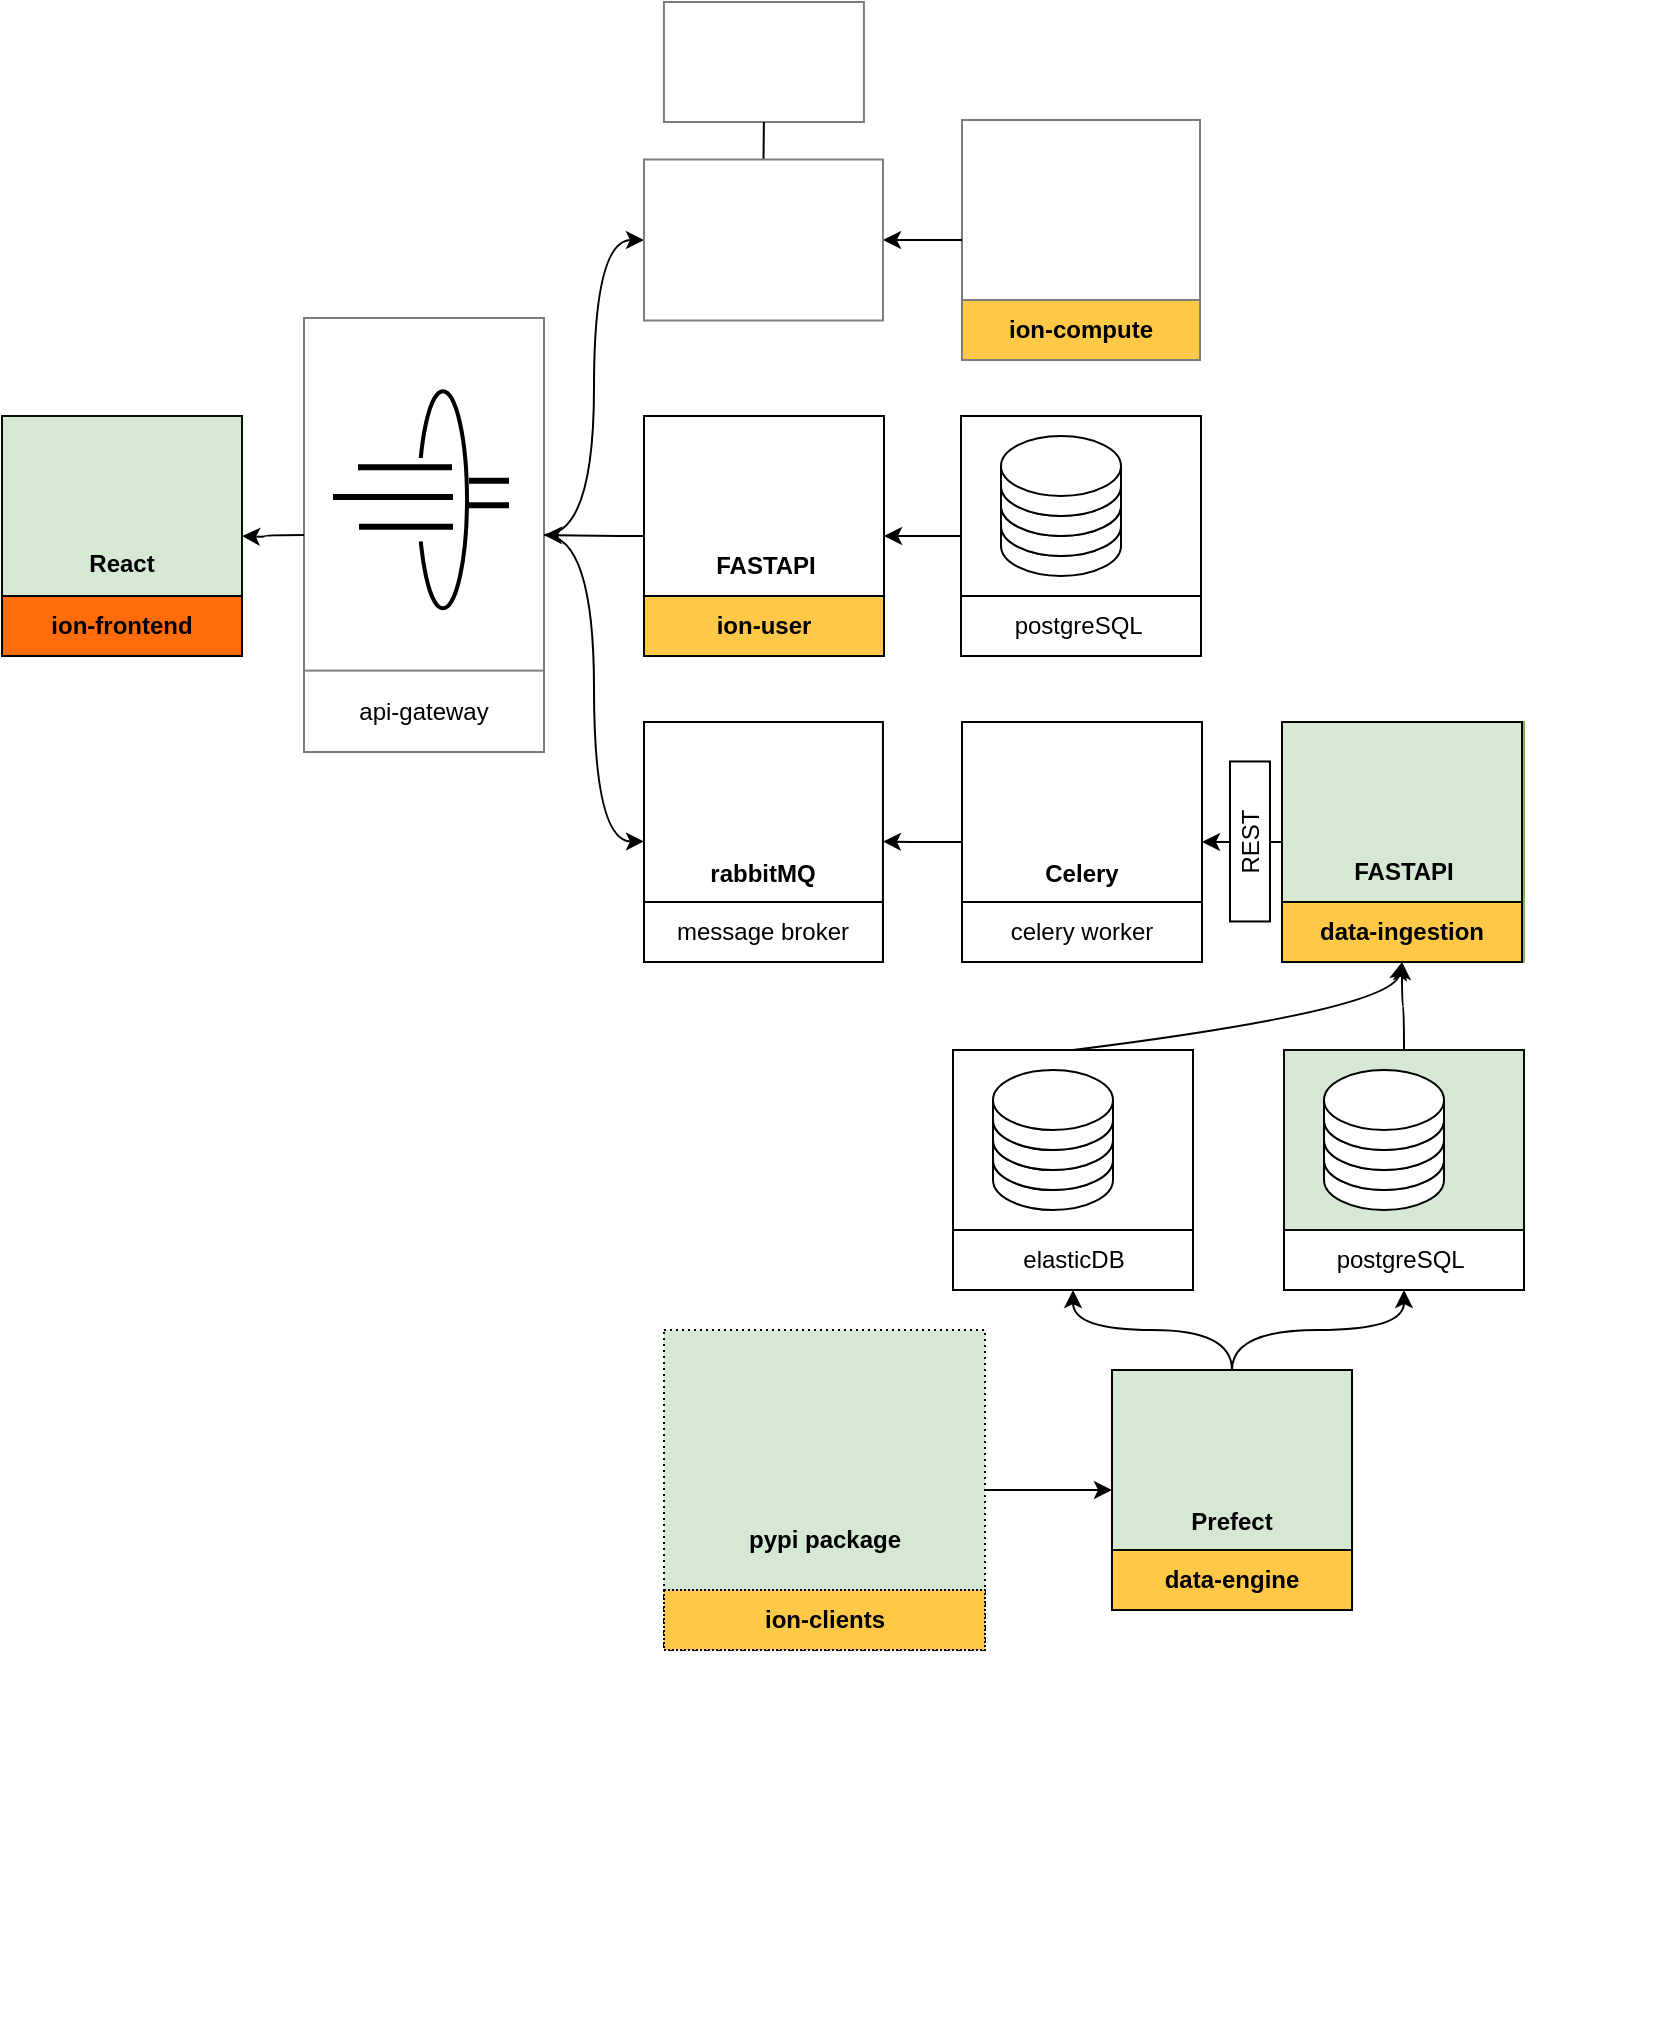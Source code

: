 <mxfile version="21.2.9" type="device">
  <diagram id="ExhYxQzAcuOy9JHTL2ED" name="Page-1">
    <mxGraphModel dx="-1418" dy="492" grid="1" gridSize="10" guides="1" tooltips="1" connect="1" arrows="1" fold="1" page="1" pageScale="1" pageWidth="827" pageHeight="1169" math="0" shadow="0">
      <root>
        <mxCell id="0" />
        <mxCell id="1" parent="0" />
        <mxCell id="OmosYfTVODoG8E0LfseY-16" style="edgeStyle=orthogonalEdgeStyle;curved=1;orthogonalLoop=1;jettySize=auto;html=1;exitX=0;exitY=0.5;exitDx=0;exitDy=0;entryX=1;entryY=0.5;entryDx=0;entryDy=0;" parent="1" source="-zPoC6QKQFAVpqKAOt8C-109" target="-zPoC6QKQFAVpqKAOt8C-84" edge="1">
          <mxGeometry relative="1" as="geometry" />
        </mxCell>
        <mxCell id="a53ZNoNg1YWxC0AJf83k-15" value="" style="group" parent="1" vertex="1" connectable="0">
          <mxGeometry x="2998.5" y="367" width="120" height="120" as="geometry" />
        </mxCell>
        <mxCell id="a53ZNoNg1YWxC0AJf83k-16" value="" style="whiteSpace=wrap;html=1;aspect=fixed;strokeColor=#000000;" parent="a53ZNoNg1YWxC0AJf83k-15" vertex="1">
          <mxGeometry width="120" height="120" as="geometry" />
        </mxCell>
        <mxCell id="a53ZNoNg1YWxC0AJf83k-17" value="" style="rounded=0;whiteSpace=wrap;html=1;strokeColor=#000000;" parent="a53ZNoNg1YWxC0AJf83k-15" vertex="1">
          <mxGeometry width="120" height="90" as="geometry" />
        </mxCell>
        <mxCell id="a53ZNoNg1YWxC0AJf83k-18" value="" style="shape=cylinder3;whiteSpace=wrap;html=1;boundedLbl=1;backgroundOutline=1;size=15;" parent="a53ZNoNg1YWxC0AJf83k-15" vertex="1">
          <mxGeometry x="20" y="40" width="60" height="40" as="geometry" />
        </mxCell>
        <mxCell id="a53ZNoNg1YWxC0AJf83k-19" value="" style="shape=cylinder3;whiteSpace=wrap;html=1;boundedLbl=1;backgroundOutline=1;size=15;" parent="a53ZNoNg1YWxC0AJf83k-15" vertex="1">
          <mxGeometry x="20" y="30" width="60" height="40" as="geometry" />
        </mxCell>
        <mxCell id="a53ZNoNg1YWxC0AJf83k-20" value="" style="shape=cylinder3;whiteSpace=wrap;html=1;boundedLbl=1;backgroundOutline=1;size=15;" parent="a53ZNoNg1YWxC0AJf83k-15" vertex="1">
          <mxGeometry x="20" y="20" width="60" height="40" as="geometry" />
        </mxCell>
        <mxCell id="a53ZNoNg1YWxC0AJf83k-21" value="" style="shape=cylinder3;whiteSpace=wrap;html=1;boundedLbl=1;backgroundOutline=1;size=15;" parent="a53ZNoNg1YWxC0AJf83k-15" vertex="1">
          <mxGeometry x="20" y="10" width="60" height="40" as="geometry" />
        </mxCell>
        <mxCell id="a53ZNoNg1YWxC0AJf83k-22" value="" style="shape=image;verticalLabelPosition=bottom;labelBackgroundColor=default;verticalAlign=top;aspect=fixed;imageAspect=0;image=https://upload.wikimedia.org/wikipedia/commons/2/29/Postgresql_elephant.svg;" parent="a53ZNoNg1YWxC0AJf83k-15" vertex="1">
          <mxGeometry x="56.5" y="35" width="48.46" height="50" as="geometry" />
        </mxCell>
        <mxCell id="a53ZNoNg1YWxC0AJf83k-23" value="&lt;span style=&quot;font-weight: normal;&quot;&gt;postgreSQL&amp;nbsp;&lt;/span&gt;" style="text;html=1;strokeColor=none;fillColor=none;align=center;verticalAlign=middle;whiteSpace=wrap;rounded=0;fontStyle=1" parent="a53ZNoNg1YWxC0AJf83k-15" vertex="1">
          <mxGeometry y="90" width="120" height="30" as="geometry" />
        </mxCell>
        <mxCell id="a53ZNoNg1YWxC0AJf83k-24" value="" style="shape=image;verticalLabelPosition=bottom;labelBackgroundColor=default;verticalAlign=top;aspect=fixed;imageAspect=0;image=https://cdn.thenewstack.io/media/2014/04/homepage-docker-logo.png;" parent="a53ZNoNg1YWxC0AJf83k-15" vertex="1">
          <mxGeometry x="86.5" y="3" width="30.5" height="25.24" as="geometry" />
        </mxCell>
        <mxCell id="-zPoC6QKQFAVpqKAOt8C-34" value="" style="group;fillColor=#d5e8d4;strokeColor=#090D07;" parent="1" vertex="1" connectable="0">
          <mxGeometry x="2519" y="367" width="120" height="120" as="geometry" />
        </mxCell>
        <mxCell id="-zPoC6QKQFAVpqKAOt8C-36" value="&lt;b&gt;React&lt;/b&gt;" style="text;html=1;strokeColor=none;fillColor=none;align=center;verticalAlign=middle;whiteSpace=wrap;rounded=0;container=0;" parent="-zPoC6QKQFAVpqKAOt8C-34" vertex="1">
          <mxGeometry y="59" width="120" height="30" as="geometry" />
        </mxCell>
        <mxCell id="-zPoC6QKQFAVpqKAOt8C-37" value="&lt;b&gt;ion-frontend&lt;/b&gt;" style="rounded=0;whiteSpace=wrap;html=1;strokeColor=#000000;container=0;fillColor=#FF6C0A;" parent="-zPoC6QKQFAVpqKAOt8C-34" vertex="1">
          <mxGeometry y="90" width="120" height="30" as="geometry" />
        </mxCell>
        <mxCell id="-zPoC6QKQFAVpqKAOt8C-38" value="" style="shape=image;verticalLabelPosition=bottom;labelBackgroundColor=default;verticalAlign=top;aspect=fixed;imageAspect=0;image=https://upload.wikimedia.org/wikipedia/commons/thumb/a/a7/React-icon.svg/2300px-React-icon.svg.png;container=0;" parent="-zPoC6QKQFAVpqKAOt8C-34" vertex="1">
          <mxGeometry x="33" y="17" width="53.02" height="46.08" as="geometry" />
        </mxCell>
        <mxCell id="-zPoC6QKQFAVpqKAOt8C-39" value="" style="shape=image;verticalLabelPosition=bottom;labelBackgroundColor=default;verticalAlign=top;aspect=fixed;imageAspect=0;image=https://cdn.thenewstack.io/media/2014/04/homepage-docker-logo.png;" parent="-zPoC6QKQFAVpqKAOt8C-34" vertex="1">
          <mxGeometry x="86.5" y="3" width="30.5" height="25.24" as="geometry" />
        </mxCell>
        <mxCell id="-zPoC6QKQFAVpqKAOt8C-41" value="" style="group;fontStyle=1" parent="1" vertex="1" connectable="0">
          <mxGeometry x="2670" y="318" width="120" height="217" as="geometry" />
        </mxCell>
        <mxCell id="-zPoC6QKQFAVpqKAOt8C-42" value="" style="rounded=0;whiteSpace=wrap;html=1;strokeColor=#7D7D7D;" parent="-zPoC6QKQFAVpqKAOt8C-41" vertex="1">
          <mxGeometry width="120" height="217" as="geometry" />
        </mxCell>
        <mxCell id="-zPoC6QKQFAVpqKAOt8C-43" value="" style="group" parent="-zPoC6QKQFAVpqKAOt8C-41" vertex="1" connectable="0">
          <mxGeometry x="14.5" y="36.619" width="88" height="108.5" as="geometry" />
        </mxCell>
        <mxCell id="-zPoC6QKQFAVpqKAOt8C-44" value="" style="ellipse;whiteSpace=wrap;html=1;strokeColor=#000000;strokeWidth=2;" parent="-zPoC6QKQFAVpqKAOt8C-43" vertex="1">
          <mxGeometry x="43" width="24" height="108.5" as="geometry" />
        </mxCell>
        <mxCell id="-zPoC6QKQFAVpqKAOt8C-45" value="" style="rounded=0;whiteSpace=wrap;html=1;strokeColor=#FFFFFF;" parent="-zPoC6QKQFAVpqKAOt8C-43" vertex="1">
          <mxGeometry x="41" y="33.906" width="10" height="40.688" as="geometry" />
        </mxCell>
        <mxCell id="-zPoC6QKQFAVpqKAOt8C-46" value="" style="endArrow=none;html=1;strokeWidth=3;curved=1;" parent="-zPoC6QKQFAVpqKAOt8C-43" edge="1">
          <mxGeometry width="50" height="50" relative="1" as="geometry">
            <mxPoint x="12.5" y="37.975" as="sourcePoint" />
            <mxPoint x="59.5" y="37.975" as="targetPoint" />
          </mxGeometry>
        </mxCell>
        <mxCell id="-zPoC6QKQFAVpqKAOt8C-47" value="" style="endArrow=none;html=1;strokeWidth=3;curved=1;" parent="-zPoC6QKQFAVpqKAOt8C-43" edge="1">
          <mxGeometry width="50" height="50" relative="1" as="geometry">
            <mxPoint y="52.894" as="sourcePoint" />
            <mxPoint x="60" y="52.894" as="targetPoint" />
          </mxGeometry>
        </mxCell>
        <mxCell id="-zPoC6QKQFAVpqKAOt8C-48" value="" style="endArrow=none;html=1;strokeWidth=3;curved=1;" parent="-zPoC6QKQFAVpqKAOt8C-43" edge="1">
          <mxGeometry width="50" height="50" relative="1" as="geometry">
            <mxPoint x="13" y="67.812" as="sourcePoint" />
            <mxPoint x="60" y="67.812" as="targetPoint" />
          </mxGeometry>
        </mxCell>
        <mxCell id="-zPoC6QKQFAVpqKAOt8C-49" value="" style="endArrow=none;html=1;strokeWidth=3;curved=1;" parent="-zPoC6QKQFAVpqKAOt8C-43" edge="1">
          <mxGeometry width="50" height="50" relative="1" as="geometry">
            <mxPoint x="68" y="44.756" as="sourcePoint" />
            <mxPoint x="88" y="44.756" as="targetPoint" />
          </mxGeometry>
        </mxCell>
        <mxCell id="-zPoC6QKQFAVpqKAOt8C-50" value="" style="endArrow=none;html=1;strokeWidth=3;curved=1;" parent="-zPoC6QKQFAVpqKAOt8C-43" edge="1">
          <mxGeometry width="50" height="50" relative="1" as="geometry">
            <mxPoint x="68" y="56.962" as="sourcePoint" />
            <mxPoint x="88" y="56.962" as="targetPoint" />
          </mxGeometry>
        </mxCell>
        <mxCell id="-zPoC6QKQFAVpqKAOt8C-51" value="&lt;span style=&quot;font-weight: normal;&quot;&gt;api-gateway&lt;/span&gt;" style="rounded=0;whiteSpace=wrap;html=1;strokeColor=#7D7D7D;strokeWidth=1;fontStyle=1" parent="-zPoC6QKQFAVpqKAOt8C-41" vertex="1">
          <mxGeometry y="176.312" width="120" height="40.688" as="geometry" />
        </mxCell>
        <mxCell id="-zPoC6QKQFAVpqKAOt8C-52" value="" style="group" parent="1" vertex="1" connectable="0">
          <mxGeometry x="3074" y="844" width="120" height="120" as="geometry" />
        </mxCell>
        <mxCell id="-zPoC6QKQFAVpqKAOt8C-53" value="" style="whiteSpace=wrap;html=1;aspect=fixed;strokeColor=#000000;fillColor=#D5E8D4;" parent="-zPoC6QKQFAVpqKAOt8C-52" vertex="1">
          <mxGeometry width="120" height="120" as="geometry" />
        </mxCell>
        <mxCell id="-zPoC6QKQFAVpqKAOt8C-54" value="" style="shape=image;verticalLabelPosition=bottom;labelBackgroundColor=default;verticalAlign=top;aspect=fixed;imageAspect=0;image=https://cdn.cookielaw.org/logos/06aed6f4-2a95-4ea3-830f-8a58d00e95f3/a5bbb6a9-9eda-4337-911d-748d3ba8de00/e6a6f399-c126-472d-8dcb-721200063fe9/prefect-logo-gradient-navy.png;clipPath=inset(0% 83.33% 0% 0%);" parent="-zPoC6QKQFAVpqKAOt8C-52" vertex="1">
          <mxGeometry x="44.44" y="14.09" width="31.11" height="47.91" as="geometry" />
        </mxCell>
        <mxCell id="-zPoC6QKQFAVpqKAOt8C-55" value="&lt;b&gt;Prefect&lt;/b&gt;" style="text;html=1;strokeColor=none;fillColor=none;align=center;verticalAlign=middle;whiteSpace=wrap;rounded=0;" parent="-zPoC6QKQFAVpqKAOt8C-52" vertex="1">
          <mxGeometry y="61" width="120" height="30" as="geometry" />
        </mxCell>
        <mxCell id="-zPoC6QKQFAVpqKAOt8C-56" value="&lt;b&gt;data-engine&lt;/b&gt;" style="rounded=0;whiteSpace=wrap;html=1;strokeColor=#000000;fillColor=#FFC847;" parent="-zPoC6QKQFAVpqKAOt8C-52" vertex="1">
          <mxGeometry y="90" width="120" height="30" as="geometry" />
        </mxCell>
        <mxCell id="-zPoC6QKQFAVpqKAOt8C-57" value="" style="shape=image;verticalLabelPosition=bottom;labelBackgroundColor=default;verticalAlign=top;aspect=fixed;imageAspect=0;image=https://cdn.thenewstack.io/media/2014/04/homepage-docker-logo.png;" parent="-zPoC6QKQFAVpqKAOt8C-52" vertex="1">
          <mxGeometry x="87.5" y="2" width="30.5" height="25.24" as="geometry" />
        </mxCell>
        <mxCell id="-zPoC6QKQFAVpqKAOt8C-58" value="" style="shape=image;verticalLabelPosition=bottom;labelBackgroundColor=default;verticalAlign=top;aspect=fixed;imageAspect=0;image=https://cdn3.iconfinder.com/data/icons/logos-and-brands-adobe/512/267_Python-512.png;" parent="-zPoC6QKQFAVpqKAOt8C-52" vertex="1">
          <mxGeometry x="3" y="3" width="30" height="30" as="geometry" />
        </mxCell>
        <mxCell id="-zPoC6QKQFAVpqKAOt8C-83" value="" style="group;fillColor=#CAAEF5;fontColor=#333333;strokeColor=#666666;" parent="1" vertex="1" connectable="0">
          <mxGeometry x="2999" y="520" width="120" height="120" as="geometry" />
        </mxCell>
        <mxCell id="-zPoC6QKQFAVpqKAOt8C-84" value="" style="whiteSpace=wrap;html=1;aspect=fixed;strokeColor=#000000;" parent="-zPoC6QKQFAVpqKAOt8C-83" vertex="1">
          <mxGeometry width="120" height="120" as="geometry" />
        </mxCell>
        <mxCell id="-zPoC6QKQFAVpqKAOt8C-85" value="&lt;b&gt;Celery&lt;/b&gt;" style="text;html=1;strokeColor=none;fillColor=none;align=center;verticalAlign=middle;whiteSpace=wrap;rounded=0;" parent="-zPoC6QKQFAVpqKAOt8C-83" vertex="1">
          <mxGeometry y="61" width="120" height="30" as="geometry" />
        </mxCell>
        <mxCell id="-zPoC6QKQFAVpqKAOt8C-86" value="celery worker" style="rounded=0;whiteSpace=wrap;html=1;strokeColor=#000000;" parent="-zPoC6QKQFAVpqKAOt8C-83" vertex="1">
          <mxGeometry y="90" width="120" height="30" as="geometry" />
        </mxCell>
        <mxCell id="-zPoC6QKQFAVpqKAOt8C-87" value="" style="shape=image;verticalLabelPosition=bottom;labelBackgroundColor=default;verticalAlign=top;aspect=fixed;imageAspect=0;image=https://upload.wikimedia.org/wikipedia/commons/1/19/Celery_logo.png;" parent="-zPoC6QKQFAVpqKAOt8C-83" vertex="1">
          <mxGeometry x="20" width="80" height="80" as="geometry" />
        </mxCell>
        <mxCell id="-zPoC6QKQFAVpqKAOt8C-105" value="" style="group" parent="1" vertex="1" connectable="0">
          <mxGeometry x="2840" y="524" width="516" height="656" as="geometry" />
        </mxCell>
        <mxCell id="_iZkiCQIXDb09jmAlb5r-14" value="REST" style="rounded=0;whiteSpace=wrap;html=1;rotation=-90;fillColor=#FFFFFF;" parent="-zPoC6QKQFAVpqKAOt8C-105" vertex="1">
          <mxGeometry x="263" y="45.73" width="80" height="20" as="geometry" />
        </mxCell>
        <mxCell id="-zPoC6QKQFAVpqKAOt8C-99" value="" style="whiteSpace=wrap;html=1;aspect=fixed;strokeColor=#000000;" parent="-zPoC6QKQFAVpqKAOt8C-105" vertex="1">
          <mxGeometry y="-4" width="119.467" height="119.467" as="geometry" />
        </mxCell>
        <mxCell id="-zPoC6QKQFAVpqKAOt8C-100" value="&lt;b&gt;rabbitMQ&lt;/b&gt;" style="text;html=1;strokeColor=none;fillColor=none;align=center;verticalAlign=middle;whiteSpace=wrap;rounded=0;" parent="-zPoC6QKQFAVpqKAOt8C-105" vertex="1">
          <mxGeometry y="57" width="119.467" height="30" as="geometry" />
        </mxCell>
        <mxCell id="-zPoC6QKQFAVpqKAOt8C-101" value="message broker" style="rounded=0;whiteSpace=wrap;html=1;strokeColor=#000000;" parent="-zPoC6QKQFAVpqKAOt8C-105" vertex="1">
          <mxGeometry y="86" width="119.467" height="30" as="geometry" />
        </mxCell>
        <mxCell id="-zPoC6QKQFAVpqKAOt8C-102" value="" style="shape=image;verticalLabelPosition=bottom;labelBackgroundColor=default;verticalAlign=top;aspect=fixed;imageAspect=0;image=https://cdn.thenewstack.io/media/2014/04/homepage-docker-logo.png;" parent="-zPoC6QKQFAVpqKAOt8C-105" vertex="1">
          <mxGeometry x="87.111" y="-2" width="30.364" height="25.128" as="geometry" />
        </mxCell>
        <mxCell id="-zPoC6QKQFAVpqKAOt8C-103" value="" style="shape=image;verticalLabelPosition=bottom;labelBackgroundColor=default;verticalAlign=top;aspect=fixed;imageAspect=0;image=https://cdn.freebiesupply.com/logos/large/2x/rabbitmq-logo-png-transparent.png;" parent="-zPoC6QKQFAVpqKAOt8C-105" vertex="1">
          <mxGeometry x="42.062" y="19.4" width="35.342" height="37.433" as="geometry" />
        </mxCell>
        <mxCell id="-zPoC6QKQFAVpqKAOt8C-139" value="" style="group" parent="-zPoC6QKQFAVpqKAOt8C-105" vertex="1" connectable="0">
          <mxGeometry x="10.0" y="300" width="160.5" height="160" as="geometry" />
        </mxCell>
        <mxCell id="-zPoC6QKQFAVpqKAOt8C-140" value="" style="rounded=0;whiteSpace=wrap;html=1;dashed=1;dashPattern=1 2;fillColor=#D5E8D4;" parent="-zPoC6QKQFAVpqKAOt8C-139" vertex="1">
          <mxGeometry width="160.5" height="160" as="geometry" />
        </mxCell>
        <mxCell id="-zPoC6QKQFAVpqKAOt8C-142" value="ion-clients" style="rounded=0;whiteSpace=wrap;html=1;fontStyle=1;dashed=1;dashPattern=1 1;fillColor=#FFC847;" parent="-zPoC6QKQFAVpqKAOt8C-139" vertex="1">
          <mxGeometry y="130" width="160.5" height="30" as="geometry" />
        </mxCell>
        <mxCell id="-zPoC6QKQFAVpqKAOt8C-143" value="pypi package" style="text;html=1;strokeColor=none;fillColor=none;align=center;verticalAlign=middle;whiteSpace=wrap;rounded=0;fontStyle=1" parent="-zPoC6QKQFAVpqKAOt8C-139" vertex="1">
          <mxGeometry y="90" width="160.5" height="30" as="geometry" />
        </mxCell>
        <mxCell id="_iZkiCQIXDb09jmAlb5r-5" value="" style="shape=image;verticalLabelPosition=bottom;labelBackgroundColor=default;verticalAlign=top;aspect=fixed;imageAspect=0;image=https://seeklogo.com/images/P/python-logo-A32636CAA3-seeklogo.com.png;" parent="-zPoC6QKQFAVpqKAOt8C-139" vertex="1">
          <mxGeometry x="42.87" y="16.75" width="74.75" height="74.25" as="geometry" />
        </mxCell>
        <mxCell id="-zPoC6QKQFAVpqKAOt8C-115" value="" style="group;fillColor=#d5e8d4;strokeColor=#82b366;" parent="1" vertex="1" connectable="0">
          <mxGeometry x="3159" y="520" width="121" height="120" as="geometry" />
        </mxCell>
        <mxCell id="-zPoC6QKQFAVpqKAOt8C-109" value="" style="whiteSpace=wrap;html=1;aspect=fixed;strokeColor=#000000;fontSize=30;fillColor=#D5E8D4;" parent="-zPoC6QKQFAVpqKAOt8C-115" vertex="1">
          <mxGeometry width="120" height="120" as="geometry" />
        </mxCell>
        <mxCell id="-zPoC6QKQFAVpqKAOt8C-110" value="&lt;b&gt;FASTAPI&lt;/b&gt;" style="text;html=1;strokeColor=none;fillColor=none;align=center;verticalAlign=middle;whiteSpace=wrap;rounded=0;container=0;" parent="-zPoC6QKQFAVpqKAOt8C-115" vertex="1">
          <mxGeometry x="1" y="60" width="120" height="30" as="geometry" />
        </mxCell>
        <mxCell id="-zPoC6QKQFAVpqKAOt8C-111" value="&lt;b&gt;data-ingestion&lt;/b&gt;" style="rounded=0;whiteSpace=wrap;html=1;strokeColor=#000000;container=0;fillColor=#FFC847;" parent="-zPoC6QKQFAVpqKAOt8C-115" vertex="1">
          <mxGeometry y="90" width="120" height="30" as="geometry" />
        </mxCell>
        <mxCell id="-zPoC6QKQFAVpqKAOt8C-113" value="" style="shape=image;verticalLabelPosition=bottom;labelBackgroundColor=default;verticalAlign=top;aspect=fixed;imageAspect=0;image=https://cdn.thenewstack.io/media/2014/04/homepage-docker-logo.png;" parent="-zPoC6QKQFAVpqKAOt8C-115" vertex="1">
          <mxGeometry x="87.5" y="3" width="30.5" height="25.24" as="geometry" />
        </mxCell>
        <mxCell id="-zPoC6QKQFAVpqKAOt8C-114" value="" style="shape=image;verticalLabelPosition=bottom;labelBackgroundColor=default;verticalAlign=top;aspect=fixed;imageAspect=0;image=https://cdn3.iconfinder.com/data/icons/logos-and-brands-adobe/512/267_Python-512.png;" parent="-zPoC6QKQFAVpqKAOt8C-115" vertex="1">
          <mxGeometry x="3" y="3" width="30" height="30" as="geometry" />
        </mxCell>
        <mxCell id="_iZkiCQIXDb09jmAlb5r-3" value="" style="shape=image;verticalLabelPosition=bottom;labelBackgroundColor=default;verticalAlign=top;aspect=fixed;imageAspect=0;image=https://cdn.worldvectorlogo.com/logos/fastapi.svg;" parent="-zPoC6QKQFAVpqKAOt8C-115" vertex="1">
          <mxGeometry x="34" y="12" width="52" height="52" as="geometry" />
        </mxCell>
        <mxCell id="-zPoC6QKQFAVpqKAOt8C-117" value="" style="group" parent="1" vertex="1" connectable="0">
          <mxGeometry x="2840" y="367" width="300" height="131" as="geometry" />
        </mxCell>
        <mxCell id="-zPoC6QKQFAVpqKAOt8C-118" value="" style="whiteSpace=wrap;html=1;aspect=fixed;strokeColor=#000000;fontSize=30;fillColor=#FFFFFF;" parent="-zPoC6QKQFAVpqKAOt8C-117" vertex="1">
          <mxGeometry width="120" height="120" as="geometry" />
        </mxCell>
        <mxCell id="-zPoC6QKQFAVpqKAOt8C-119" value="&lt;b&gt;FASTAPI&lt;/b&gt;" style="text;html=1;strokeColor=none;fillColor=none;align=center;verticalAlign=middle;whiteSpace=wrap;rounded=0;container=0;" parent="-zPoC6QKQFAVpqKAOt8C-117" vertex="1">
          <mxGeometry x="1" y="60" width="120" height="30" as="geometry" />
        </mxCell>
        <mxCell id="-zPoC6QKQFAVpqKAOt8C-120" value="&lt;b&gt;ion-user&lt;/b&gt;" style="rounded=0;whiteSpace=wrap;html=1;strokeColor=#000000;container=0;fillColor=#FFC847;" parent="-zPoC6QKQFAVpqKAOt8C-117" vertex="1">
          <mxGeometry y="90" width="120" height="30" as="geometry" />
        </mxCell>
        <mxCell id="-zPoC6QKQFAVpqKAOt8C-122" value="" style="shape=image;verticalLabelPosition=bottom;labelBackgroundColor=default;verticalAlign=top;aspect=fixed;imageAspect=0;image=https://cdn.thenewstack.io/media/2014/04/homepage-docker-logo.png;" parent="-zPoC6QKQFAVpqKAOt8C-117" vertex="1">
          <mxGeometry x="87.5" y="3" width="30.5" height="25.24" as="geometry" />
        </mxCell>
        <mxCell id="-zPoC6QKQFAVpqKAOt8C-123" value="" style="shape=image;verticalLabelPosition=bottom;labelBackgroundColor=default;verticalAlign=top;aspect=fixed;imageAspect=0;image=https://cdn3.iconfinder.com/data/icons/logos-and-brands-adobe/512/267_Python-512.png;" parent="-zPoC6QKQFAVpqKAOt8C-117" vertex="1">
          <mxGeometry x="3" y="3" width="30" height="30" as="geometry" />
        </mxCell>
        <mxCell id="_iZkiCQIXDb09jmAlb5r-4" value="" style="shape=image;verticalLabelPosition=bottom;labelBackgroundColor=default;verticalAlign=top;aspect=fixed;imageAspect=0;image=https://cdn.worldvectorlogo.com/logos/fastapi.svg;" parent="-zPoC6QKQFAVpqKAOt8C-117" vertex="1">
          <mxGeometry x="33" y="11" width="52" height="52" as="geometry" />
        </mxCell>
        <mxCell id="-zPoC6QKQFAVpqKAOt8C-124" value="" style="group" parent="1" vertex="1" connectable="0">
          <mxGeometry x="2999" y="219" width="119" height="120" as="geometry" />
        </mxCell>
        <mxCell id="-zPoC6QKQFAVpqKAOt8C-125" value="" style="rounded=0;whiteSpace=wrap;html=1;fontStyle=1;strokeColor=#7D7D7D;" parent="-zPoC6QKQFAVpqKAOt8C-124" vertex="1">
          <mxGeometry width="119" height="120" as="geometry" />
        </mxCell>
        <mxCell id="-zPoC6QKQFAVpqKAOt8C-126" value="ion-compute" style="rounded=0;whiteSpace=wrap;html=1;fontStyle=1;strokeColor=#7D7D7D;fillColor=#FFC847;" parent="-zPoC6QKQFAVpqKAOt8C-124" vertex="1">
          <mxGeometry y="90" width="119" height="30" as="geometry" />
        </mxCell>
        <mxCell id="-zPoC6QKQFAVpqKAOt8C-24" value="" style="group" parent="1" vertex="1" connectable="0">
          <mxGeometry x="3160" y="684" width="120" height="120" as="geometry" />
        </mxCell>
        <mxCell id="-zPoC6QKQFAVpqKAOt8C-25" value="" style="whiteSpace=wrap;html=1;aspect=fixed;strokeColor=#000000;" parent="-zPoC6QKQFAVpqKAOt8C-24" vertex="1">
          <mxGeometry width="120" height="120" as="geometry" />
        </mxCell>
        <mxCell id="-zPoC6QKQFAVpqKAOt8C-26" value="" style="rounded=0;whiteSpace=wrap;html=1;strokeColor=#090D07;fillColor=#d5e8d4;" parent="-zPoC6QKQFAVpqKAOt8C-24" vertex="1">
          <mxGeometry width="120" height="90" as="geometry" />
        </mxCell>
        <mxCell id="-zPoC6QKQFAVpqKAOt8C-27" value="" style="shape=cylinder3;whiteSpace=wrap;html=1;boundedLbl=1;backgroundOutline=1;size=15;" parent="-zPoC6QKQFAVpqKAOt8C-24" vertex="1">
          <mxGeometry x="20" y="40" width="60" height="40" as="geometry" />
        </mxCell>
        <mxCell id="-zPoC6QKQFAVpqKAOt8C-28" value="" style="shape=cylinder3;whiteSpace=wrap;html=1;boundedLbl=1;backgroundOutline=1;size=15;" parent="-zPoC6QKQFAVpqKAOt8C-24" vertex="1">
          <mxGeometry x="20" y="30" width="60" height="40" as="geometry" />
        </mxCell>
        <mxCell id="-zPoC6QKQFAVpqKAOt8C-29" value="" style="shape=cylinder3;whiteSpace=wrap;html=1;boundedLbl=1;backgroundOutline=1;size=15;" parent="-zPoC6QKQFAVpqKAOt8C-24" vertex="1">
          <mxGeometry x="20" y="20" width="60" height="40" as="geometry" />
        </mxCell>
        <mxCell id="-zPoC6QKQFAVpqKAOt8C-30" value="" style="shape=cylinder3;whiteSpace=wrap;html=1;boundedLbl=1;backgroundOutline=1;size=15;" parent="-zPoC6QKQFAVpqKAOt8C-24" vertex="1">
          <mxGeometry x="20" y="10" width="60" height="40" as="geometry" />
        </mxCell>
        <mxCell id="-zPoC6QKQFAVpqKAOt8C-31" value="" style="shape=image;verticalLabelPosition=bottom;labelBackgroundColor=default;verticalAlign=top;aspect=fixed;imageAspect=0;image=https://upload.wikimedia.org/wikipedia/commons/2/29/Postgresql_elephant.svg;" parent="-zPoC6QKQFAVpqKAOt8C-24" vertex="1">
          <mxGeometry x="56.5" y="35" width="48.46" height="50" as="geometry" />
        </mxCell>
        <mxCell id="-zPoC6QKQFAVpqKAOt8C-32" value="&lt;span style=&quot;font-weight: normal;&quot;&gt;postgreSQL&amp;nbsp;&lt;/span&gt;" style="text;html=1;strokeColor=none;fillColor=none;align=center;verticalAlign=middle;whiteSpace=wrap;rounded=0;fontStyle=1" parent="-zPoC6QKQFAVpqKAOt8C-24" vertex="1">
          <mxGeometry y="90" width="120" height="30" as="geometry" />
        </mxCell>
        <mxCell id="-zPoC6QKQFAVpqKAOt8C-33" value="" style="shape=image;verticalLabelPosition=bottom;labelBackgroundColor=default;verticalAlign=top;aspect=fixed;imageAspect=0;image=https://cdn.thenewstack.io/media/2014/04/homepage-docker-logo.png;" parent="-zPoC6QKQFAVpqKAOt8C-24" vertex="1">
          <mxGeometry x="86.5" y="3" width="30.5" height="25.24" as="geometry" />
        </mxCell>
        <mxCell id="-zPoC6QKQFAVpqKAOt8C-129" value="" style="group;fontStyle=1" parent="1" vertex="1" connectable="0">
          <mxGeometry x="2994.5" y="684" width="131.5" height="120" as="geometry" />
        </mxCell>
        <mxCell id="-zPoC6QKQFAVpqKAOt8C-130" value="" style="whiteSpace=wrap;html=1;aspect=fixed;strokeColor=#000000;" parent="-zPoC6QKQFAVpqKAOt8C-129" vertex="1">
          <mxGeometry width="120" height="120" as="geometry" />
        </mxCell>
        <mxCell id="-zPoC6QKQFAVpqKAOt8C-131" value="" style="rounded=0;whiteSpace=wrap;html=1;strokeColor=#000000;" parent="-zPoC6QKQFAVpqKAOt8C-129" vertex="1">
          <mxGeometry width="120" height="90" as="geometry" />
        </mxCell>
        <mxCell id="-zPoC6QKQFAVpqKAOt8C-132" value="" style="shape=cylinder3;whiteSpace=wrap;html=1;boundedLbl=1;backgroundOutline=1;size=15;" parent="-zPoC6QKQFAVpqKAOt8C-129" vertex="1">
          <mxGeometry x="20" y="40" width="60" height="40" as="geometry" />
        </mxCell>
        <mxCell id="-zPoC6QKQFAVpqKAOt8C-133" value="" style="shape=cylinder3;whiteSpace=wrap;html=1;boundedLbl=1;backgroundOutline=1;size=15;" parent="-zPoC6QKQFAVpqKAOt8C-129" vertex="1">
          <mxGeometry x="20" y="30" width="60" height="40" as="geometry" />
        </mxCell>
        <mxCell id="-zPoC6QKQFAVpqKAOt8C-134" value="" style="shape=cylinder3;whiteSpace=wrap;html=1;boundedLbl=1;backgroundOutline=1;size=15;" parent="-zPoC6QKQFAVpqKAOt8C-129" vertex="1">
          <mxGeometry x="20" y="20" width="60" height="40" as="geometry" />
        </mxCell>
        <mxCell id="-zPoC6QKQFAVpqKAOt8C-135" value="" style="shape=cylinder3;whiteSpace=wrap;html=1;boundedLbl=1;backgroundOutline=1;size=15;" parent="-zPoC6QKQFAVpqKAOt8C-129" vertex="1">
          <mxGeometry x="20" y="10" width="60" height="40" as="geometry" />
        </mxCell>
        <mxCell id="-zPoC6QKQFAVpqKAOt8C-136" value="&lt;span style=&quot;font-weight: normal;&quot;&gt;elasticDB&lt;/span&gt;" style="text;html=1;strokeColor=none;fillColor=none;align=center;verticalAlign=middle;whiteSpace=wrap;rounded=0;fontStyle=1" parent="-zPoC6QKQFAVpqKAOt8C-129" vertex="1">
          <mxGeometry y="90" width="120" height="30" as="geometry" />
        </mxCell>
        <mxCell id="-zPoC6QKQFAVpqKAOt8C-137" value="" style="shape=image;verticalLabelPosition=bottom;labelBackgroundColor=default;verticalAlign=top;aspect=fixed;imageAspect=0;image=https://cdn.thenewstack.io/media/2014/04/homepage-docker-logo.png;" parent="-zPoC6QKQFAVpqKAOt8C-129" vertex="1">
          <mxGeometry x="86.5" y="3" width="30.5" height="25.24" as="geometry" />
        </mxCell>
        <mxCell id="u-DgzFeKoAux1yq-i6dl-1" value="" style="shape=image;verticalLabelPosition=bottom;labelBackgroundColor=default;verticalAlign=top;aspect=fixed;imageAspect=0;image=https://plugins.jetbrains.com/files/14512/318428/icon/pluginIcon.png;" parent="-zPoC6QKQFAVpqKAOt8C-129" vertex="1">
          <mxGeometry x="45.5" y="28" width="60.75" height="60.75" as="geometry" />
        </mxCell>
        <mxCell id="OmosYfTVODoG8E0LfseY-11" value="" style="endArrow=classic;html=1;curved=1;entryX=0.5;entryY=1;entryDx=0;entryDy=0;exitX=0.5;exitY=0;exitDx=0;exitDy=0;" parent="1" source="-zPoC6QKQFAVpqKAOt8C-131" target="-zPoC6QKQFAVpqKAOt8C-111" edge="1">
          <mxGeometry width="50" height="50" relative="1" as="geometry">
            <mxPoint x="2974" y="794" as="sourcePoint" />
            <mxPoint x="3024" y="744" as="targetPoint" />
            <Array as="points">
              <mxPoint x="3214" y="664" />
            </Array>
          </mxGeometry>
        </mxCell>
        <mxCell id="OmosYfTVODoG8E0LfseY-13" style="edgeStyle=orthogonalEdgeStyle;curved=1;orthogonalLoop=1;jettySize=auto;html=1;exitX=0.5;exitY=0;exitDx=0;exitDy=0;entryX=0.5;entryY=1;entryDx=0;entryDy=0;" parent="1" source="-zPoC6QKQFAVpqKAOt8C-26" target="-zPoC6QKQFAVpqKAOt8C-111" edge="1">
          <mxGeometry relative="1" as="geometry" />
        </mxCell>
        <mxCell id="OmosYfTVODoG8E0LfseY-14" style="edgeStyle=orthogonalEdgeStyle;curved=1;orthogonalLoop=1;jettySize=auto;html=1;exitX=0.5;exitY=0;exitDx=0;exitDy=0;entryX=0.5;entryY=1;entryDx=0;entryDy=0;" parent="1" source="-zPoC6QKQFAVpqKAOt8C-53" target="-zPoC6QKQFAVpqKAOt8C-32" edge="1">
          <mxGeometry relative="1" as="geometry" />
        </mxCell>
        <mxCell id="OmosYfTVODoG8E0LfseY-15" style="edgeStyle=orthogonalEdgeStyle;curved=1;orthogonalLoop=1;jettySize=auto;html=1;exitX=0.5;exitY=0;exitDx=0;exitDy=0;entryX=0.5;entryY=1;entryDx=0;entryDy=0;" parent="1" source="-zPoC6QKQFAVpqKAOt8C-53" target="-zPoC6QKQFAVpqKAOt8C-136" edge="1">
          <mxGeometry relative="1" as="geometry" />
        </mxCell>
        <mxCell id="OmosYfTVODoG8E0LfseY-19" style="edgeStyle=orthogonalEdgeStyle;curved=1;orthogonalLoop=1;jettySize=auto;html=1;" parent="1" source="-zPoC6QKQFAVpqKAOt8C-84" target="-zPoC6QKQFAVpqKAOt8C-99" edge="1">
          <mxGeometry relative="1" as="geometry" />
        </mxCell>
        <mxCell id="OmosYfTVODoG8E0LfseY-20" value="" style="edgeStyle=orthogonalEdgeStyle;curved=1;orthogonalLoop=1;jettySize=auto;html=1;" parent="1" source="-zPoC6QKQFAVpqKAOt8C-42" edge="1">
          <mxGeometry relative="1" as="geometry">
            <mxPoint x="2639" y="427" as="targetPoint" />
          </mxGeometry>
        </mxCell>
        <mxCell id="OmosYfTVODoG8E0LfseY-22" style="edgeStyle=orthogonalEdgeStyle;curved=1;orthogonalLoop=1;jettySize=auto;html=1;entryX=1;entryY=0.5;entryDx=0;entryDy=0;" parent="1" source="-zPoC6QKQFAVpqKAOt8C-118" target="-zPoC6QKQFAVpqKAOt8C-42" edge="1">
          <mxGeometry relative="1" as="geometry" />
        </mxCell>
        <mxCell id="OmosYfTVODoG8E0LfseY-24" value="" style="endArrow=classic;html=1;curved=1;entryX=1;entryY=0.5;entryDx=0;entryDy=0;exitX=-0.001;exitY=0.667;exitDx=0;exitDy=0;exitPerimeter=0;" parent="1" source="a53ZNoNg1YWxC0AJf83k-17" target="-zPoC6QKQFAVpqKAOt8C-118" edge="1">
          <mxGeometry width="50" height="50" relative="1" as="geometry">
            <mxPoint x="2994" y="314" as="sourcePoint" />
            <mxPoint x="2934" y="534" as="targetPoint" />
          </mxGeometry>
        </mxCell>
        <mxCell id="OmosYfTVODoG8E0LfseY-25" style="edgeStyle=orthogonalEdgeStyle;curved=1;orthogonalLoop=1;jettySize=auto;html=1;exitX=1;exitY=0.5;exitDx=0;exitDy=0;entryX=0;entryY=0.5;entryDx=0;entryDy=0;" parent="1" source="-zPoC6QKQFAVpqKAOt8C-42" target="-zPoC6QKQFAVpqKAOt8C-99" edge="1">
          <mxGeometry relative="1" as="geometry" />
        </mxCell>
        <mxCell id="uj80zUFOL1TgEEegZI_c-10" style="edgeStyle=orthogonalEdgeStyle;curved=1;orthogonalLoop=1;jettySize=auto;html=1;exitX=1;exitY=0.5;exitDx=0;exitDy=0;" parent="1" source="-zPoC6QKQFAVpqKAOt8C-140" target="-zPoC6QKQFAVpqKAOt8C-53" edge="1">
          <mxGeometry relative="1" as="geometry" />
        </mxCell>
        <mxCell id="PHPO2o-kH9OnLnHtMdVv-5" value="" style="edgeStyle=orthogonalEdgeStyle;rounded=0;orthogonalLoop=1;jettySize=auto;html=1;entryX=1;entryY=0.5;entryDx=0;entryDy=0;" parent="1" source="-zPoC6QKQFAVpqKAOt8C-125" target="PHPO2o-kH9OnLnHtMdVv-3" edge="1">
          <mxGeometry relative="1" as="geometry" />
        </mxCell>
        <mxCell id="PHPO2o-kH9OnLnHtMdVv-6" style="edgeStyle=orthogonalEdgeStyle;curved=1;orthogonalLoop=1;jettySize=auto;html=1;entryX=0;entryY=0.5;entryDx=0;entryDy=0;exitX=1;exitY=0.5;exitDx=0;exitDy=0;" parent="1" source="-zPoC6QKQFAVpqKAOt8C-42" target="PHPO2o-kH9OnLnHtMdVv-3" edge="1">
          <mxGeometry relative="1" as="geometry">
            <mxPoint x="2790" y="420" as="sourcePoint" />
            <mxPoint x="2844" y="594" as="targetPoint" />
          </mxGeometry>
        </mxCell>
        <mxCell id="_iZkiCQIXDb09jmAlb5r-9" value="" style="group" parent="1" vertex="1" connectable="0">
          <mxGeometry x="2849.95" y="160" width="100" height="60" as="geometry" />
        </mxCell>
        <mxCell id="_iZkiCQIXDb09jmAlb5r-8" value="" style="rounded=0;whiteSpace=wrap;html=1;strokeColor=#7D7D7D;" parent="_iZkiCQIXDb09jmAlb5r-9" vertex="1">
          <mxGeometry width="100" height="60" as="geometry" />
        </mxCell>
        <mxCell id="_iZkiCQIXDb09jmAlb5r-7" value="" style="shape=image;verticalLabelPosition=bottom;labelBackgroundColor=default;verticalAlign=top;aspect=fixed;imageAspect=0;image=https://upload.wikimedia.org/wikipedia/commons/thumb/7/77/Apache_ZooKeeper_logo.svg/1200px-Apache_ZooKeeper_logo.svg.png;" parent="_iZkiCQIXDb09jmAlb5r-9" vertex="1">
          <mxGeometry x="13.49" y="10" width="73.96" height="40" as="geometry" />
        </mxCell>
        <mxCell id="_iZkiCQIXDb09jmAlb5r-10" value="" style="endArrow=none;html=1;rounded=0;exitX=0.5;exitY=0;exitDx=0;exitDy=0;entryX=0.5;entryY=1;entryDx=0;entryDy=0;" parent="1" source="PHPO2o-kH9OnLnHtMdVv-3" target="_iZkiCQIXDb09jmAlb5r-8" edge="1">
          <mxGeometry width="50" height="50" relative="1" as="geometry">
            <mxPoint x="2880" y="270" as="sourcePoint" />
            <mxPoint x="2930" y="220" as="targetPoint" />
          </mxGeometry>
        </mxCell>
        <mxCell id="_iZkiCQIXDb09jmAlb5r-12" value="" style="group" parent="1" vertex="1" connectable="0">
          <mxGeometry x="2840" y="238.75" width="119.48" height="80.5" as="geometry" />
        </mxCell>
        <mxCell id="PHPO2o-kH9OnLnHtMdVv-3" value="" style="rounded=0;whiteSpace=wrap;html=1;strokeColor=#7D7D7D;" parent="_iZkiCQIXDb09jmAlb5r-12" vertex="1">
          <mxGeometry width="119.48" height="80.5" as="geometry" />
        </mxCell>
        <mxCell id="PHPO2o-kH9OnLnHtMdVv-1" value="" style="shape=image;verticalLabelPosition=bottom;labelBackgroundColor=default;verticalAlign=top;aspect=fixed;imageAspect=0;image=https://hub.meltano.com/assets/logos/extractors/kafka.png;" parent="_iZkiCQIXDb09jmAlb5r-12" vertex="1">
          <mxGeometry x="4" y="13.75" width="100.95" height="53" as="geometry" />
        </mxCell>
      </root>
    </mxGraphModel>
  </diagram>
</mxfile>
